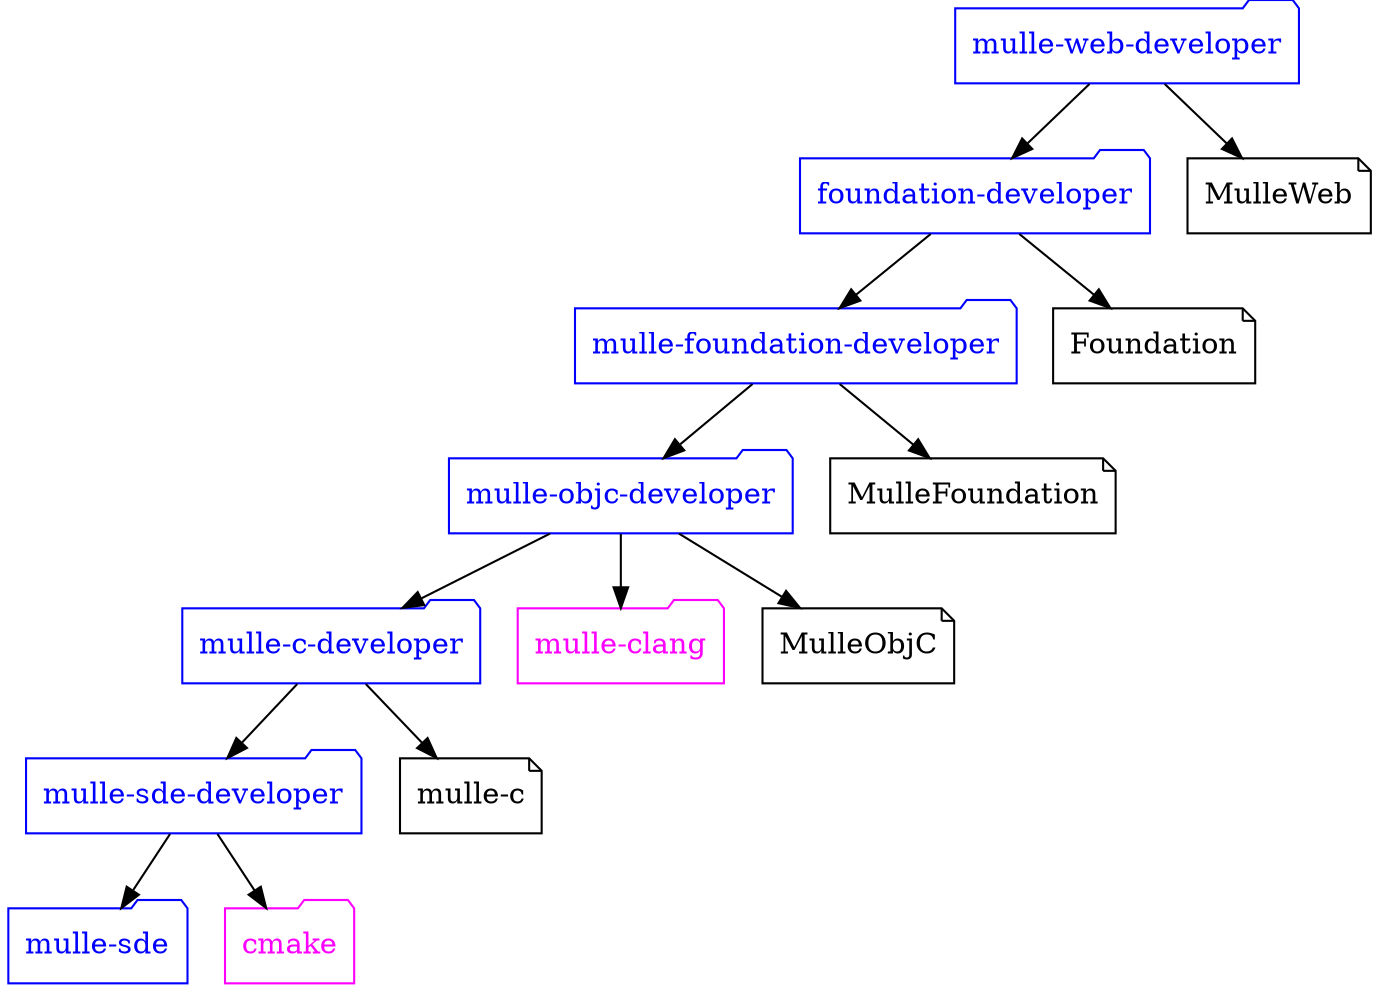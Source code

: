 digraph xxx {
   node [ shape="note" ]


   subgraph {
      node [ shape="folder"; color="blue"; fontcolor="blue" ]
      "mulle-web-developer"
      "foundation-developer"
      "mulle-foundation-developer"
      "mulle-objc-developer"
      "mulle-c-developer"
      "mulle-sde-developer"
      "mulle-sde"
   }

   subgraph {
      node [ shape="folder"; color="magenta"; fontcolor="magenta" ]
      "mulle-clang"
   }

   subgraph {
      node [ shape="box"; color="magenta"; fontcolor="magenta" ]
      rank = same; "mulle-sde"
   }

   subgraph {
      node [ shape="folder"; color="magenta"; fontcolor="magenta" ]
      rank = same; "cmake";
   }
   "mulle-web-developer" -> "foundation-developer"
   "mulle-web-developer" -> "MulleWeb"
   "foundation-developer" -> "mulle-foundation-developer"
   "foundation-developer" -> "Foundation"
   "mulle-foundation-developer" -> "mulle-objc-developer"
   "mulle-foundation-developer" -> "MulleFoundation"
   "mulle-objc-developer" -> "mulle-c-developer"
   "mulle-objc-developer" -> "MulleObjC"
   "mulle-objc-developer" -> "mulle-clang"
   "mulle-c-developer"    -> "mulle-sde-developer"
   "mulle-c-developer"    -> "mulle-c"
   "mulle-sde-developer"  -> "mulle-sde"
   "mulle-sde-developer"  -> "cmake"
}